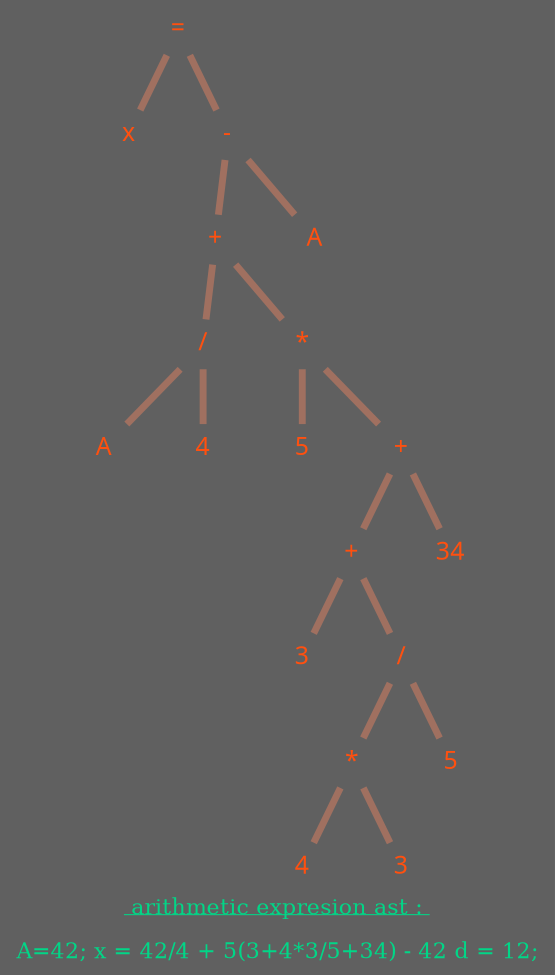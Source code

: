 digraph arithmetic_expressionree {
ratio=compress; ranksep=.55; size = "6.5,6.5"; bgcolor="#606060"; 
    node [fontname="JetBrainsMono NF", fontsize=18, fontcolor="#ff500f"];
    label = < <u> arithmetic expresion ast : </u> <br/> <br/>A=42; x = 42/4 + 5(3+4*3/5+34) - 42 d = 12;>; fontsize = 16; fontcolor="#00d787"
    xioNode0x55f3fc889990 [shape=none, label="="]
    xioNode0x55f3fc889600 [shape=none, label="x"]
    xioNode0x55f3fc8a2060 [shape=none, label="-"]
    xioNode0x55f3fc899f40 [shape=none, label="+"]
    xioNode0x55f3fc8966d0 [shape=none, label="/"]
    xioNode0x55f3fc895f70 [shape=none, label="A"]
    xioNode0x55f3fc8974e0 [shape=none, label="4"]
    xioNode0x55f3fc89ba90 [shape=none, label="*"]
    xioNode0x55f3fc89b210 [shape=none, label="5"]
    xioNode0x55f3fc89f9e0 [shape=none, label="+"]
    xioNode0x55f3fc8a2bf0 [shape=none, label="+"]
    xioNode0x55f3fc89d300 [shape=none, label="3"]
    xioNode0x55f3fc89e0c0 [shape=none, label="/"]
    xioNode0x55f3fc8a4250 [shape=none, label="*"]
    xioNode0x55f3fc8a3930 [shape=none, label="4"]
    xioNode0x55f3fc89daa0 [shape=none, label="3"]
    xioNode0x55f3fc89f0c0 [shape=none, label="5"]
    xioNode0x55f3fc8a0d00 [shape=none, label="34"]
    xioNode0x55f3fc8afb90 [shape=none, label="A"]
    xioNode0x55f3fc889990 -> xioNode0x55f3fc889600 [dir = none, color="#A07060", penwidth=5];
    xioNode0x55f3fc889990 -> xioNode0x55f3fc8a2060 [dir = none, color="#A07060", penwidth=5];
    xioNode0x55f3fc8a2060 -> xioNode0x55f3fc899f40 [dir = none, color="#A07060", penwidth=5];
    xioNode0x55f3fc899f40 -> xioNode0x55f3fc8966d0 [dir = none, color="#A07060", penwidth=5];
    xioNode0x55f3fc8966d0 -> xioNode0x55f3fc895f70 [dir = none, color="#A07060", penwidth=5];
    xioNode0x55f3fc8966d0 -> xioNode0x55f3fc8974e0 [dir = none, color="#A07060", penwidth=5];
    xioNode0x55f3fc899f40 -> xioNode0x55f3fc89ba90 [dir = none, color="#A07060", penwidth=5];
    xioNode0x55f3fc89ba90 -> xioNode0x55f3fc89b210 [dir = none, color="#A07060", penwidth=5];
    xioNode0x55f3fc89ba90 -> xioNode0x55f3fc89f9e0 [dir = none, color="#A07060", penwidth=5];
    xioNode0x55f3fc89f9e0 -> xioNode0x55f3fc8a2bf0 [dir = none, color="#A07060", penwidth=5];
    xioNode0x55f3fc8a2bf0 -> xioNode0x55f3fc89d300 [dir = none, color="#A07060", penwidth=5];
    xioNode0x55f3fc8a2bf0 -> xioNode0x55f3fc89e0c0 [dir = none, color="#A07060", penwidth=5];
    xioNode0x55f3fc89e0c0 -> xioNode0x55f3fc8a4250 [dir = none, color="#A07060", penwidth=5];
    xioNode0x55f3fc8a4250 -> xioNode0x55f3fc8a3930 [dir = none, color="#A07060", penwidth=5];
    xioNode0x55f3fc8a4250 -> xioNode0x55f3fc89daa0 [dir = none, color="#A07060", penwidth=5];
    xioNode0x55f3fc89e0c0 -> xioNode0x55f3fc89f0c0 [dir = none, color="#A07060", penwidth=5];
    xioNode0x55f3fc89f9e0 -> xioNode0x55f3fc8a0d00 [dir = none, color="#A07060", penwidth=5];
    xioNode0x55f3fc8a2060 -> xioNode0x55f3fc8afb90 [dir = none, color="#A07060", penwidth=5];
}